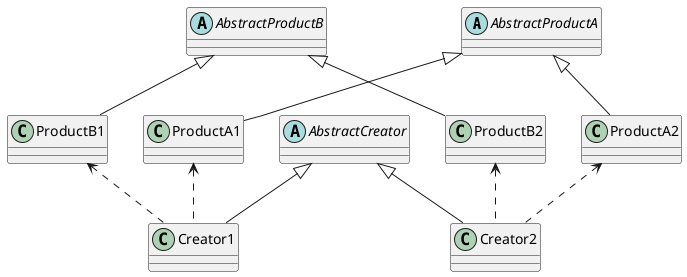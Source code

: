 @startuml

abstract AbstractProductA
abstract AbstractProductB
abstract AbstractCreator

class ProductA1
class ProductA2

class ProductB1
class ProductB2

class Creator1
class Creator2


AbstractProductA <|-- ProductA1
AbstractProductA <|-- ProductA2

AbstractProductB <|-- ProductB1
AbstractProductB <|-- ProductB2

AbstractCreator <|-- Creator1

AbstractCreator <|-- Creator2
ProductA1 <.. Creator1
ProductB1 <.. Creator1

ProductA2 <.. Creator2
ProductB2 <.. Creator2

@enduml